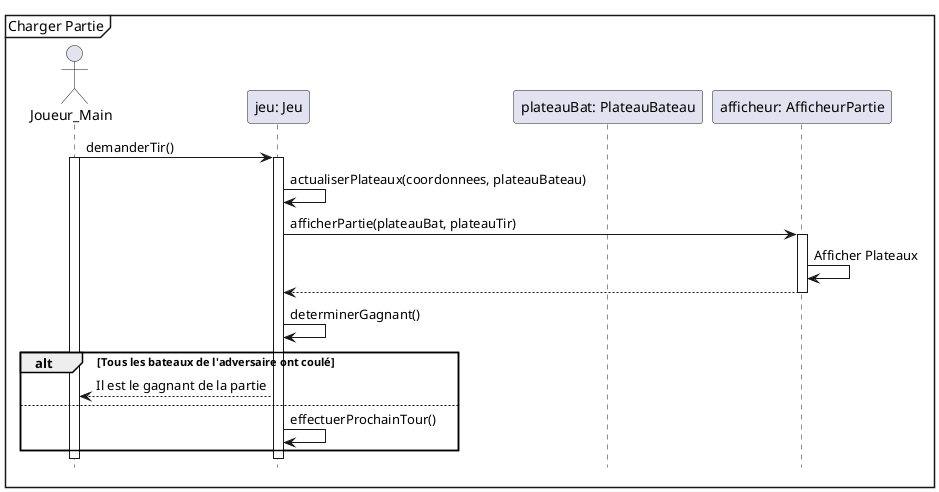 @startuml
hide footbox
mainframe Charger Partie

actor Joueur_Main as joueur
participant "jeu: Jeu" as Jeu
participant "plateauBat: PlateauBateau" as platBat
participant "afficheur: AfficheurPartie" as AfficheurPartie



joueur -> Jeu : demanderTir()
activate joueur
activate Jeu
Jeu -> Jeu : actualiserPlateaux(coordonnees, plateauBateau)
Jeu -> AfficheurPartie: afficherPartie(plateauBat, plateauTir)
activate AfficheurPartie
AfficheurPartie -> AfficheurPartie: Afficher Plateaux
AfficheurPartie --> Jeu
deactivate AfficheurPartie
Jeu -> Jeu: determinerGagnant()
alt Tous les bateaux de l'adversaire ont coulé
Jeu --> joueur: Il est le gagnant de la partie
else
Jeu -> Jeu: effectuerProchainTour()

end

@enduml